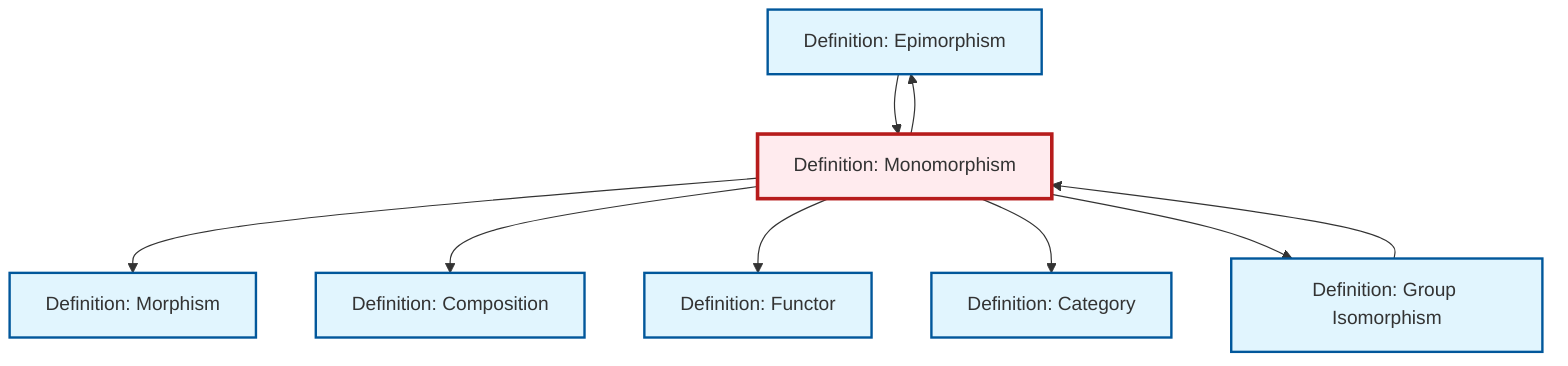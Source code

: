 graph TD
    classDef definition fill:#e1f5fe,stroke:#01579b,stroke-width:2px
    classDef theorem fill:#f3e5f5,stroke:#4a148c,stroke-width:2px
    classDef axiom fill:#fff3e0,stroke:#e65100,stroke-width:2px
    classDef example fill:#e8f5e9,stroke:#1b5e20,stroke-width:2px
    classDef current fill:#ffebee,stroke:#b71c1c,stroke-width:3px
    def-epimorphism["Definition: Epimorphism"]:::definition
    def-category["Definition: Category"]:::definition
    def-isomorphism["Definition: Group Isomorphism"]:::definition
    def-morphism["Definition: Morphism"]:::definition
    def-monomorphism["Definition: Monomorphism"]:::definition
    def-composition["Definition: Composition"]:::definition
    def-functor["Definition: Functor"]:::definition
    def-monomorphism --> def-epimorphism
    def-monomorphism --> def-morphism
    def-monomorphism --> def-composition
    def-monomorphism --> def-functor
    def-epimorphism --> def-monomorphism
    def-isomorphism --> def-monomorphism
    def-monomorphism --> def-category
    def-monomorphism --> def-isomorphism
    class def-monomorphism current